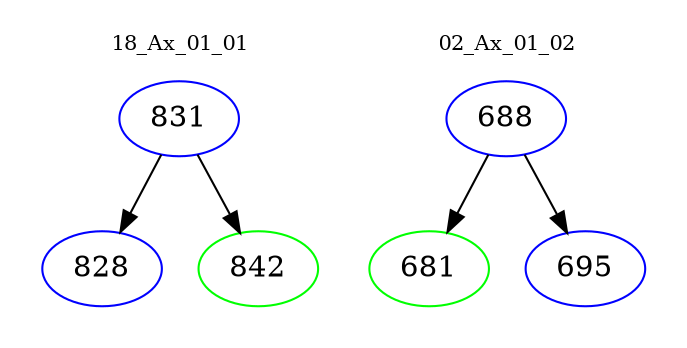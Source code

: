 digraph{
subgraph cluster_0 {
color = white
label = "18_Ax_01_01";
fontsize=10;
T0_831 [label="831", color="blue"]
T0_831 -> T0_828 [color="black"]
T0_828 [label="828", color="blue"]
T0_831 -> T0_842 [color="black"]
T0_842 [label="842", color="green"]
}
subgraph cluster_1 {
color = white
label = "02_Ax_01_02";
fontsize=10;
T1_688 [label="688", color="blue"]
T1_688 -> T1_681 [color="black"]
T1_681 [label="681", color="green"]
T1_688 -> T1_695 [color="black"]
T1_695 [label="695", color="blue"]
}
}
